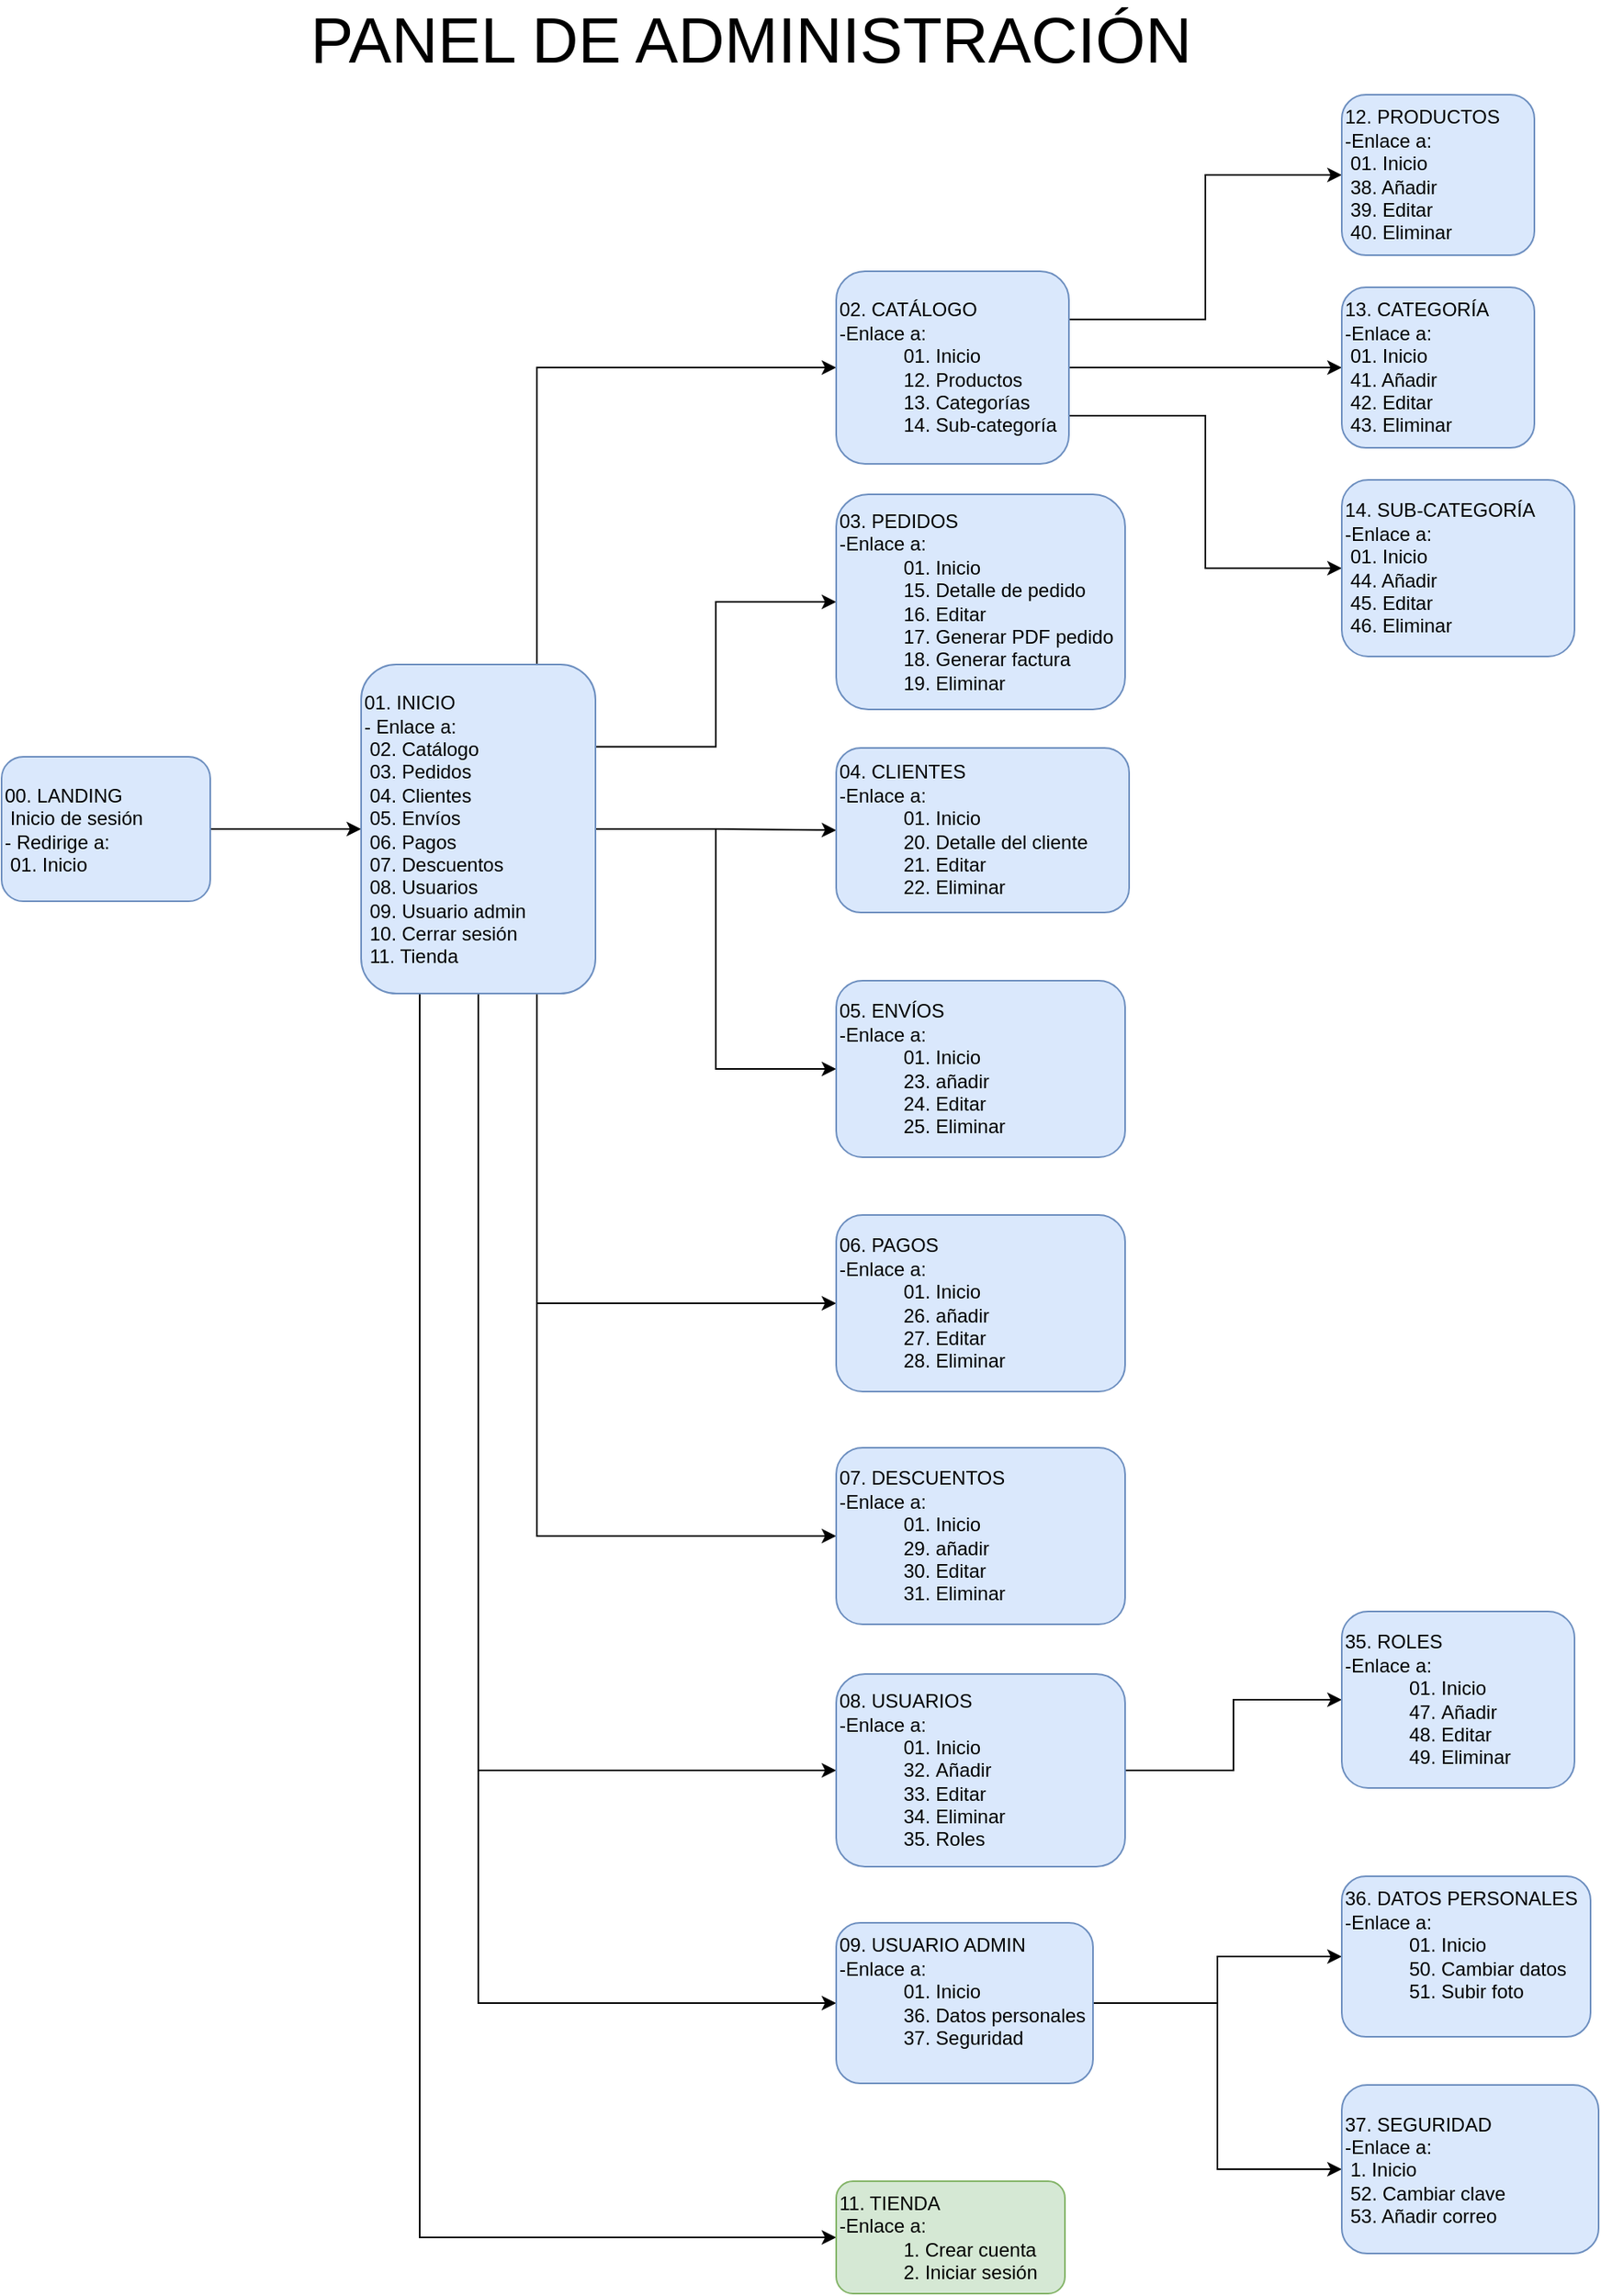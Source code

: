 <mxfile version="21.1.2" type="github" pages="2">
  <diagram name="Panel Admin" id="t2L8CnPRh0gNnqxvmzIr">
    <mxGraphModel dx="1735" dy="920" grid="1" gridSize="10" guides="1" tooltips="1" connect="1" arrows="1" fold="1" page="1" pageScale="1" pageWidth="827" pageHeight="1169" math="0" shadow="0">
      <root>
        <mxCell id="0" />
        <mxCell id="1" parent="0" />
        <mxCell id="ITDIMvpMLQvTC-38gatk-3" value="PANEL DE ADMINISTRACIÓN" style="text;html=1;strokeColor=none;fillColor=none;align=center;verticalAlign=middle;whiteSpace=wrap;rounded=0;fontSize=40;" vertex="1" parent="1">
          <mxGeometry x="187" y="50" width="640" height="30" as="geometry" />
        </mxCell>
        <mxCell id="1z-T5rUNo5BdXxFvHXLr-3" style="edgeStyle=orthogonalEdgeStyle;rounded=0;orthogonalLoop=1;jettySize=auto;html=1;entryX=0;entryY=0.5;entryDx=0;entryDy=0;" edge="1" parent="1" source="1z-T5rUNo5BdXxFvHXLr-1" target="1z-T5rUNo5BdXxFvHXLr-2">
          <mxGeometry relative="1" as="geometry" />
        </mxCell>
        <mxCell id="1z-T5rUNo5BdXxFvHXLr-1" value="&lt;div style=&quot;border-color: var(--border-color);&quot;&gt;00. LANDING&lt;/div&gt;&lt;div style=&quot;border-color: var(--border-color);&quot;&gt;&lt;span style=&quot;border-color: var(--border-color);&quot;&gt;&lt;span style=&quot;border-color: var(--border-color);&quot;&gt;	&lt;/span&gt;&lt;span style=&quot;white-space: pre;&quot;&gt;	&lt;/span&gt;Inicio de sesión&lt;br style=&quot;border-color: var(--border-color);&quot;&gt;&lt;/span&gt;&lt;/div&gt;&lt;div style=&quot;border-color: var(--border-color);&quot;&gt;&lt;span style=&quot;border-color: var(--border-color);&quot;&gt;- Redirige a:&lt;/span&gt;&lt;/div&gt;&lt;span style=&quot;border-color: var(--border-color);&quot;&gt;&lt;div style=&quot;border-color: var(--border-color);&quot;&gt;&lt;span style=&quot;border-color: var(--border-color);&quot;&gt;&lt;span style=&quot;border-color: var(--border-color);&quot;&gt;	&lt;/span&gt;&lt;span style=&quot;white-space: pre;&quot;&gt;	&lt;/span&gt;01.&amp;nbsp;&lt;/span&gt;&lt;span style=&quot;border-color: var(--border-color);&quot;&gt;Inicio&lt;/span&gt;&lt;/div&gt;&lt;/span&gt;" style="rounded=1;whiteSpace=wrap;html=1;align=left;labelBackgroundColor=none;fillColor=#dae8fc;strokeColor=#6c8ebf;" vertex="1" parent="1">
          <mxGeometry x="40" y="512.5" width="130" height="90" as="geometry" />
        </mxCell>
        <mxCell id="1z-T5rUNo5BdXxFvHXLr-9" value="" style="edgeStyle=orthogonalEdgeStyle;rounded=0;orthogonalLoop=1;jettySize=auto;html=1;exitX=1;exitY=0.25;exitDx=0;exitDy=0;" edge="1" parent="1" source="1z-T5rUNo5BdXxFvHXLr-2" target="1z-T5rUNo5BdXxFvHXLr-6">
          <mxGeometry relative="1" as="geometry" />
        </mxCell>
        <mxCell id="1z-T5rUNo5BdXxFvHXLr-17" style="edgeStyle=orthogonalEdgeStyle;rounded=0;orthogonalLoop=1;jettySize=auto;html=1;exitX=0.5;exitY=1;exitDx=0;exitDy=0;entryX=0;entryY=0.5;entryDx=0;entryDy=0;" edge="1" parent="1" source="1z-T5rUNo5BdXxFvHXLr-2" target="1z-T5rUNo5BdXxFvHXLr-16">
          <mxGeometry relative="1" as="geometry">
            <Array as="points">
              <mxPoint x="337" y="1289" />
            </Array>
          </mxGeometry>
        </mxCell>
        <mxCell id="1z-T5rUNo5BdXxFvHXLr-18" style="edgeStyle=orthogonalEdgeStyle;rounded=0;orthogonalLoop=1;jettySize=auto;html=1;entryX=0;entryY=0.5;entryDx=0;entryDy=0;exitX=1;exitY=0.5;exitDx=0;exitDy=0;" edge="1" parent="1" source="1z-T5rUNo5BdXxFvHXLr-2" target="1z-T5rUNo5BdXxFvHXLr-10">
          <mxGeometry relative="1" as="geometry" />
        </mxCell>
        <mxCell id="1z-T5rUNo5BdXxFvHXLr-19" style="edgeStyle=orthogonalEdgeStyle;rounded=0;orthogonalLoop=1;jettySize=auto;html=1;entryX=0;entryY=0.5;entryDx=0;entryDy=0;exitX=0.75;exitY=0;exitDx=0;exitDy=0;" edge="1" parent="1" source="1z-T5rUNo5BdXxFvHXLr-2" target="1z-T5rUNo5BdXxFvHXLr-4">
          <mxGeometry relative="1" as="geometry">
            <mxPoint x="361.5" y="390" as="sourcePoint" />
            <Array as="points">
              <mxPoint x="374" y="270" />
            </Array>
          </mxGeometry>
        </mxCell>
        <mxCell id="YVqQeMMTAHDfx28yKq7B-24" style="edgeStyle=orthogonalEdgeStyle;rounded=0;orthogonalLoop=1;jettySize=auto;html=1;entryX=0;entryY=0.5;entryDx=0;entryDy=0;exitX=0.5;exitY=1;exitDx=0;exitDy=0;" edge="1" parent="1" source="1z-T5rUNo5BdXxFvHXLr-2" target="1z-T5rUNo5BdXxFvHXLr-12">
          <mxGeometry relative="1" as="geometry">
            <mxPoint x="373" y="660" as="sourcePoint" />
            <mxPoint x="580.5" y="1100.0" as="targetPoint" />
            <Array as="points">
              <mxPoint x="337" y="1144" />
            </Array>
          </mxGeometry>
        </mxCell>
        <mxCell id="YVqQeMMTAHDfx28yKq7B-25" style="edgeStyle=orthogonalEdgeStyle;rounded=0;orthogonalLoop=1;jettySize=auto;html=1;exitX=0.25;exitY=1;exitDx=0;exitDy=0;entryX=0;entryY=0.5;entryDx=0;entryDy=0;" edge="1" parent="1" source="1z-T5rUNo5BdXxFvHXLr-2" target="1z-T5rUNo5BdXxFvHXLr-14">
          <mxGeometry relative="1" as="geometry" />
        </mxCell>
        <mxCell id="91o-LWBngQ3k2k5DP6oO-8" style="edgeStyle=orthogonalEdgeStyle;rounded=0;orthogonalLoop=1;jettySize=auto;html=1;entryX=0;entryY=0.5;entryDx=0;entryDy=0;exitX=0.75;exitY=1;exitDx=0;exitDy=0;" edge="1" parent="1" source="1z-T5rUNo5BdXxFvHXLr-2" target="91o-LWBngQ3k2k5DP6oO-6">
          <mxGeometry relative="1" as="geometry" />
        </mxCell>
        <mxCell id="91o-LWBngQ3k2k5DP6oO-10" style="edgeStyle=orthogonalEdgeStyle;rounded=0;orthogonalLoop=1;jettySize=auto;html=1;exitX=0.75;exitY=1;exitDx=0;exitDy=0;entryX=0;entryY=0.5;entryDx=0;entryDy=0;" edge="1" parent="1" source="1z-T5rUNo5BdXxFvHXLr-2" target="91o-LWBngQ3k2k5DP6oO-9">
          <mxGeometry relative="1" as="geometry" />
        </mxCell>
        <mxCell id="91o-LWBngQ3k2k5DP6oO-11" style="edgeStyle=orthogonalEdgeStyle;rounded=0;orthogonalLoop=1;jettySize=auto;html=1;exitX=1;exitY=0.5;exitDx=0;exitDy=0;entryX=0;entryY=0.5;entryDx=0;entryDy=0;" edge="1" parent="1" source="1z-T5rUNo5BdXxFvHXLr-2" target="91o-LWBngQ3k2k5DP6oO-4">
          <mxGeometry relative="1" as="geometry" />
        </mxCell>
        <mxCell id="1z-T5rUNo5BdXxFvHXLr-2" value="&lt;div style=&quot;border-color: var(--border-color);&quot;&gt;01. INICIO&lt;/div&gt;&lt;div style=&quot;border-color: var(--border-color);&quot;&gt;&lt;span style=&quot;border-color: var(--border-color);&quot;&gt;- Enlace a:&lt;/span&gt;&lt;/div&gt;&lt;span style=&quot;border-color: var(--border-color);&quot;&gt;&lt;div style=&quot;border-color: var(--border-color);&quot;&gt;&lt;span style=&quot;border-color: var(--border-color);&quot;&gt;&lt;span style=&quot;border-color: var(--border-color);&quot;&gt;	&lt;/span&gt;&lt;span style=&quot;&quot;&gt;	&lt;/span&gt;&lt;span style=&quot;white-space: pre;&quot;&gt;	&lt;/span&gt;02. Catálogo&lt;/span&gt;&lt;/div&gt;&lt;/span&gt;&lt;span style=&quot;border-color: var(--border-color);&quot;&gt;&lt;div style=&quot;border-color: var(--border-color);&quot;&gt;&lt;span style=&quot;border-color: var(--border-color);&quot;&gt;	&lt;/span&gt;&lt;span style=&quot;border-color: var(--border-color);&quot;&gt;&lt;span style=&quot;&quot;&gt;	&lt;/span&gt;&lt;span style=&quot;white-space: pre;&quot;&gt;	&lt;/span&gt;03. Pedidos&lt;/span&gt;&lt;/div&gt;&lt;div style=&quot;border-color: var(--border-color);&quot;&gt;&lt;span style=&quot;border-color: var(--border-color);&quot;&gt;&lt;span style=&quot;border-color: var(--border-color);&quot;&gt;	&lt;/span&gt;&lt;span style=&quot;&quot;&gt;	&lt;/span&gt;&lt;span style=&quot;white-space: pre;&quot;&gt;	&lt;/span&gt;04. Clientes&lt;br style=&quot;border-color: var(--border-color);&quot;&gt;&lt;/span&gt;&lt;/div&gt;&lt;div style=&quot;border-color: var(--border-color);&quot;&gt;&lt;span style=&quot;border-color: var(--border-color);&quot;&gt;&lt;span style=&quot;&quot;&gt;	&lt;/span&gt;&lt;span style=&quot;white-space: pre;&quot;&gt;	&lt;/span&gt;05. Envíos&lt;br&gt;&lt;/span&gt;&lt;/div&gt;&lt;div style=&quot;border-color: var(--border-color);&quot;&gt;&lt;span style=&quot;border-color: var(--border-color);&quot;&gt;&lt;span style=&quot;&quot;&gt;	&lt;/span&gt;&lt;span style=&quot;white-space: pre;&quot;&gt;	&lt;/span&gt;06. Pagos&lt;br&gt;&lt;/span&gt;&lt;/div&gt;&lt;div style=&quot;border-color: var(--border-color);&quot;&gt;&lt;span style=&quot;border-color: var(--border-color);&quot;&gt;&lt;span style=&quot;&quot;&gt;	&lt;/span&gt;&lt;span style=&quot;white-space: pre;&quot;&gt;	&lt;/span&gt;07. Descuentos&lt;br&gt;&lt;/span&gt;&lt;/div&gt;&lt;div style=&quot;border-color: var(--border-color);&quot;&gt;&lt;span style=&quot;border-color: var(--border-color);&quot;&gt;&lt;span style=&quot;border-color: var(--border-color);&quot;&gt;	&lt;/span&gt;&lt;span style=&quot;&quot;&gt;	&lt;/span&gt;&lt;span style=&quot;white-space: pre;&quot;&gt;	&lt;/span&gt;08. Usuarios&lt;br style=&quot;border-color: var(--border-color);&quot;&gt;&lt;/span&gt;&lt;/div&gt;&lt;div style=&quot;border-color: var(--border-color);&quot;&gt;&lt;span style=&quot;border-color: var(--border-color);&quot;&gt;&lt;span style=&quot;border-color: var(--border-color);&quot;&gt;	&lt;/span&gt;&lt;span style=&quot;&quot;&gt;	&lt;/span&gt;&lt;span style=&quot;white-space: pre;&quot;&gt;	&lt;/span&gt;09.&amp;nbsp;&lt;/span&gt;&lt;span style=&quot;background-color: initial;&quot;&gt;Usuario admin&lt;/span&gt;&lt;/div&gt;&lt;div style=&quot;border-color: var(--border-color);&quot;&gt;&lt;span style=&quot;border-color: var(--border-color);&quot;&gt;&lt;span style=&quot;&quot;&gt;	&lt;/span&gt;&lt;span style=&quot;white-space: pre;&quot;&gt;	&lt;/span&gt;10. Cerrar sesión&lt;/span&gt;&lt;/div&gt;&lt;div style=&quot;border-color: var(--border-color);&quot;&gt;&lt;span style=&quot;border-color: var(--border-color);&quot;&gt;&lt;span style=&quot;white-space: pre;&quot;&gt;	&lt;/span&gt;11. Tienda&lt;/span&gt;&lt;/div&gt;&lt;/span&gt;" style="rounded=1;whiteSpace=wrap;html=1;align=left;labelBackgroundColor=none;fillColor=#dae8fc;strokeColor=#6c8ebf;" vertex="1" parent="1">
          <mxGeometry x="264" y="455" width="146" height="205" as="geometry" />
        </mxCell>
        <mxCell id="91o-LWBngQ3k2k5DP6oO-12" style="edgeStyle=orthogonalEdgeStyle;rounded=0;orthogonalLoop=1;jettySize=auto;html=1;exitX=1;exitY=0.5;exitDx=0;exitDy=0;" edge="1" parent="1" source="1z-T5rUNo5BdXxFvHXLr-4" target="YVqQeMMTAHDfx28yKq7B-16">
          <mxGeometry relative="1" as="geometry" />
        </mxCell>
        <mxCell id="91o-LWBngQ3k2k5DP6oO-13" style="edgeStyle=orthogonalEdgeStyle;rounded=0;orthogonalLoop=1;jettySize=auto;html=1;exitX=1;exitY=0.25;exitDx=0;exitDy=0;entryX=0;entryY=0.5;entryDx=0;entryDy=0;" edge="1" parent="1" source="1z-T5rUNo5BdXxFvHXLr-4" target="YVqQeMMTAHDfx28yKq7B-6">
          <mxGeometry relative="1" as="geometry" />
        </mxCell>
        <mxCell id="91o-LWBngQ3k2k5DP6oO-14" style="edgeStyle=orthogonalEdgeStyle;rounded=0;orthogonalLoop=1;jettySize=auto;html=1;exitX=1;exitY=0.75;exitDx=0;exitDy=0;entryX=0;entryY=0.5;entryDx=0;entryDy=0;" edge="1" parent="1" source="1z-T5rUNo5BdXxFvHXLr-4" target="YVqQeMMTAHDfx28yKq7B-11">
          <mxGeometry relative="1" as="geometry" />
        </mxCell>
        <mxCell id="1z-T5rUNo5BdXxFvHXLr-4" value="&lt;div style=&quot;border-color: var(--border-color); color: rgb(0, 0, 0); font-family: Helvetica; font-size: 12px; font-style: normal; font-variant-ligatures: normal; font-variant-caps: normal; font-weight: 400; letter-spacing: normal; orphans: 2; text-indent: 0px; text-transform: none; widows: 2; word-spacing: 0px; -webkit-text-stroke-width: 0px; text-decoration-thickness: initial; text-decoration-style: initial; text-decoration-color: initial;&quot;&gt;&lt;span style=&quot;border-color: var(--border-color);&quot;&gt;02. CATÁLOGO&lt;/span&gt;&lt;/div&gt;&lt;div style=&quot;border-color: var(--border-color); color: rgb(0, 0, 0); font-family: Helvetica; font-size: 12px; font-style: normal; font-variant-ligatures: normal; font-variant-caps: normal; font-weight: 400; letter-spacing: normal; orphans: 2; text-indent: 0px; text-transform: none; widows: 2; word-spacing: 0px; -webkit-text-stroke-width: 0px; text-decoration-thickness: initial; text-decoration-style: initial; text-decoration-color: initial;&quot;&gt;&lt;span style=&quot;border-color: var(--border-color);&quot;&gt;-Enlace a:&lt;/span&gt;&lt;/div&gt;&lt;blockquote style=&quot;margin: 0 0 0 40px; border: none; padding: 0px;&quot;&gt;&lt;div style=&quot;border-color: var(--border-color); color: rgb(0, 0, 0); font-family: Helvetica; font-size: 12px; font-style: normal; font-variant-ligatures: normal; font-variant-caps: normal; font-weight: 400; letter-spacing: normal; orphans: 2; text-indent: 0px; text-transform: none; widows: 2; word-spacing: 0px; -webkit-text-stroke-width: 0px; text-decoration-thickness: initial; text-decoration-style: initial; text-decoration-color: initial;&quot;&gt;&lt;span style=&quot;border-color: var(--border-color);&quot;&gt;01.&amp;nbsp;&lt;/span&gt;&lt;span style=&quot;&quot;&gt;Inicio&lt;/span&gt;&lt;/div&gt;&lt;div style=&quot;border-color: var(--border-color); color: rgb(0, 0, 0); font-family: Helvetica; font-size: 12px; font-style: normal; font-variant-ligatures: normal; font-variant-caps: normal; font-weight: 400; letter-spacing: normal; orphans: 2; text-indent: 0px; text-transform: none; widows: 2; word-spacing: 0px; -webkit-text-stroke-width: 0px; text-decoration-thickness: initial; text-decoration-style: initial; text-decoration-color: initial;&quot;&gt;&lt;span style=&quot;border-color: var(--border-color);&quot;&gt;12. Productos&lt;/span&gt;&lt;/div&gt;&lt;div style=&quot;border-color: var(--border-color); color: rgb(0, 0, 0); font-family: Helvetica; font-size: 12px; font-style: normal; font-variant-ligatures: normal; font-variant-caps: normal; font-weight: 400; letter-spacing: normal; orphans: 2; text-indent: 0px; text-transform: none; widows: 2; word-spacing: 0px; -webkit-text-stroke-width: 0px; text-decoration-thickness: initial; text-decoration-style: initial; text-decoration-color: initial;&quot;&gt;&lt;span style=&quot;border-color: var(--border-color);&quot;&gt;13. Categorías&lt;/span&gt;&lt;/div&gt;&lt;div style=&quot;border-color: var(--border-color); color: rgb(0, 0, 0); font-family: Helvetica; font-size: 12px; font-style: normal; font-variant-ligatures: normal; font-variant-caps: normal; font-weight: 400; letter-spacing: normal; orphans: 2; text-indent: 0px; text-transform: none; widows: 2; word-spacing: 0px; -webkit-text-stroke-width: 0px; text-decoration-thickness: initial; text-decoration-style: initial; text-decoration-color: initial;&quot;&gt;&lt;span style=&quot;border-color: var(--border-color);&quot;&gt;14. Sub-categoría&lt;/span&gt;&lt;/div&gt;&lt;/blockquote&gt;" style="whiteSpace=wrap;html=1;rounded=1;align=left;labelBackgroundColor=none;fillColor=#dae8fc;strokeColor=#6c8ebf;" vertex="1" parent="1">
          <mxGeometry x="560" y="210" width="145" height="120" as="geometry" />
        </mxCell>
        <mxCell id="1z-T5rUNo5BdXxFvHXLr-6" value="&lt;div style=&quot;border-color: var(--border-color);&quot;&gt;03. PEDIDOS&lt;/div&gt;&lt;div style=&quot;border-color: var(--border-color);&quot;&gt;-Enlace a:&lt;/div&gt;&lt;blockquote style=&quot;border: none; margin: 0px 0px 0px 40px; padding: 0px;&quot;&gt;&lt;div style=&quot;border-color: var(--border-color);&quot;&gt;&lt;span style=&quot;border-color: var(--border-color);&quot;&gt;01.&amp;nbsp;&lt;/span&gt;&lt;span style=&quot;&quot;&gt;Inicio&lt;/span&gt;&lt;/div&gt;&lt;div style=&quot;border-color: var(--border-color);&quot;&gt;&lt;span style=&quot;&quot;&gt;15. Detalle de pedido&lt;/span&gt;&lt;/div&gt;&lt;div style=&quot;border-color: var(--border-color);&quot;&gt;&lt;span style=&quot;&quot;&gt;16. Editar&lt;/span&gt;&lt;/div&gt;&lt;div style=&quot;border-color: var(--border-color);&quot;&gt;&lt;span style=&quot;&quot;&gt;17. Generar PDF pedido&lt;/span&gt;&lt;/div&gt;&lt;div style=&quot;border-color: var(--border-color);&quot;&gt;&lt;span style=&quot;&quot;&gt;18. Generar factura&lt;/span&gt;&lt;/div&gt;&lt;div style=&quot;border-color: var(--border-color);&quot;&gt;&lt;span style=&quot;&quot;&gt;19. Eliminar&lt;/span&gt;&lt;/div&gt;&lt;/blockquote&gt;" style="whiteSpace=wrap;html=1;rounded=1;align=left;labelBackgroundColor=none;fillColor=#dae8fc;strokeColor=#6c8ebf;" vertex="1" parent="1">
          <mxGeometry x="560" y="349" width="180" height="134" as="geometry" />
        </mxCell>
        <mxCell id="1z-T5rUNo5BdXxFvHXLr-10" value="&lt;div style=&quot;border-color: var(--border-color);&quot;&gt;04. CLIENTES&lt;/div&gt;&lt;div style=&quot;border-color: var(--border-color);&quot;&gt;-Enlace a:&lt;/div&gt;&lt;blockquote style=&quot;border: none; margin: 0px 0px 0px 40px; padding: 0px;&quot;&gt;&lt;/blockquote&gt;&lt;blockquote style=&quot;border: none; margin: 0px 0px 0px 40px; padding: 0px;&quot;&gt;&lt;div style=&quot;border-color: var(--border-color);&quot;&gt;01.&amp;nbsp;&lt;span style=&quot;&quot;&gt;Inicio&lt;/span&gt;&lt;/div&gt;&lt;div style=&quot;border-color: var(--border-color);&quot;&gt;&lt;div style=&quot;border-color: var(--border-color);&quot;&gt;20. Detalle del cliente&lt;/div&gt;&lt;div style=&quot;border-color: var(--border-color);&quot;&gt;&lt;span style=&quot;border-color: var(--border-color);&quot;&gt;21. Editar&lt;/span&gt;&lt;/div&gt;&lt;div style=&quot;border-color: var(--border-color);&quot;&gt;&lt;span style=&quot;border-color: var(--border-color);&quot;&gt;22. Eliminar&lt;/span&gt;&lt;/div&gt;&lt;/div&gt;&lt;/blockquote&gt;" style="whiteSpace=wrap;html=1;rounded=1;align=left;labelBackgroundColor=none;fillColor=#dae8fc;strokeColor=#6c8ebf;" vertex="1" parent="1">
          <mxGeometry x="560" y="507" width="182.5" height="102.5" as="geometry" />
        </mxCell>
        <mxCell id="91o-LWBngQ3k2k5DP6oO-2" value="" style="edgeStyle=orthogonalEdgeStyle;rounded=0;orthogonalLoop=1;jettySize=auto;html=1;" edge="1" parent="1" source="1z-T5rUNo5BdXxFvHXLr-12" target="91o-LWBngQ3k2k5DP6oO-1">
          <mxGeometry relative="1" as="geometry" />
        </mxCell>
        <mxCell id="1z-T5rUNo5BdXxFvHXLr-12" value="&lt;div style=&quot;border-color: var(--border-color);&quot;&gt;08. USUARIOS&lt;/div&gt;&lt;div style=&quot;border-color: var(--border-color);&quot;&gt;&lt;span style=&quot;&quot;&gt;-Enlace a:&lt;/span&gt;&lt;/div&gt;&lt;blockquote style=&quot;border: none; margin: 0px 0px 0px 40px; padding: 0px;&quot;&gt;&lt;blockquote style=&quot;border: none; margin: 0px 0px 0px 40px; padding: 0px;&quot;&gt;&lt;/blockquote&gt;&lt;div style=&quot;border-color: var(--border-color);&quot;&gt;01.&amp;nbsp;&lt;span style=&quot;&quot;&gt;Inicio&lt;/span&gt;&lt;/div&gt;&lt;div style=&quot;border-color: var(--border-color);&quot;&gt;&lt;span style=&quot;&quot;&gt;32.&lt;/span&gt;&amp;nbsp;Añadir&lt;/div&gt;&lt;div style=&quot;border-color: var(--border-color);&quot;&gt;&lt;span style=&quot;border-color: var(--border-color);&quot;&gt;33. Editar&lt;/span&gt;&lt;/div&gt;&lt;div style=&quot;border-color: var(--border-color);&quot;&gt;&lt;span style=&quot;border-color: var(--border-color);&quot;&gt;34.&amp;nbsp;&lt;/span&gt;&lt;span style=&quot;background-color: initial;&quot;&gt;Eliminar&lt;/span&gt;&lt;/div&gt;&lt;div style=&quot;border-color: var(--border-color);&quot;&gt;&lt;span style=&quot;border-color: var(--border-color);&quot;&gt;35. Roles&lt;/span&gt;&lt;/div&gt;&lt;/blockquote&gt;" style="whiteSpace=wrap;html=1;rounded=1;align=left;labelBackgroundColor=none;fillColor=#dae8fc;strokeColor=#6c8ebf;" vertex="1" parent="1">
          <mxGeometry x="560" y="1084" width="180" height="120" as="geometry" />
        </mxCell>
        <mxCell id="1z-T5rUNo5BdXxFvHXLr-14" value="&lt;div style=&quot;border-color: var(--border-color); color: rgb(0, 0, 0); font-family: Helvetica; font-size: 12px; font-style: normal; font-variant-ligatures: normal; font-variant-caps: normal; font-weight: 400; letter-spacing: normal; orphans: 2; text-indent: 0px; text-transform: none; widows: 2; word-spacing: 0px; -webkit-text-stroke-width: 0px; text-decoration-thickness: initial; text-decoration-style: initial; text-decoration-color: initial;&quot;&gt;11. TIENDA&lt;/div&gt;&lt;div style=&quot;border-color: var(--border-color);&quot;&gt;-Enlace a:&lt;/div&gt;&lt;blockquote style=&quot;border: none; margin: 0px 0px 0px 40px; padding: 0px;&quot;&gt;&lt;/blockquote&gt;&lt;blockquote style=&quot;border: none; color: rgb(0, 0, 0); font-family: Helvetica; font-size: 12px; font-style: normal; font-variant-ligatures: normal; font-variant-caps: normal; font-weight: 400; letter-spacing: normal; orphans: 2; text-indent: 0px; text-transform: none; widows: 2; word-spacing: 0px; -webkit-text-stroke-width: 0px; text-decoration-thickness: initial; text-decoration-style: initial; text-decoration-color: initial; margin: 0px 0px 0px 40px; padding: 0px;&quot;&gt;&lt;div style=&quot;border-color: var(--border-color);&quot;&gt;&lt;span style=&quot;border-color: var(--border-color);&quot;&gt;1. Crear cuenta&lt;/span&gt;&lt;/div&gt;&lt;div style=&quot;border-color: var(--border-color);&quot;&gt;&lt;span style=&quot;border-color: var(--border-color);&quot;&gt;2. Iniciar sesión&lt;/span&gt;&lt;/div&gt;&lt;/blockquote&gt;" style="whiteSpace=wrap;html=1;rounded=1;align=left;fillColor=#d5e8d4;strokeColor=#82b366;" vertex="1" parent="1">
          <mxGeometry x="560" y="1400" width="142.5" height="70" as="geometry" />
        </mxCell>
        <mxCell id="YVqQeMMTAHDfx28yKq7B-3" style="edgeStyle=orthogonalEdgeStyle;rounded=0;orthogonalLoop=1;jettySize=auto;html=1;exitX=1;exitY=0.5;exitDx=0;exitDy=0;entryX=0;entryY=0.5;entryDx=0;entryDy=0;" edge="1" parent="1" source="1z-T5rUNo5BdXxFvHXLr-16" target="YVqQeMMTAHDfx28yKq7B-1">
          <mxGeometry relative="1" as="geometry" />
        </mxCell>
        <mxCell id="YVqQeMMTAHDfx28yKq7B-4" style="edgeStyle=orthogonalEdgeStyle;rounded=0;orthogonalLoop=1;jettySize=auto;html=1;entryX=0;entryY=0.5;entryDx=0;entryDy=0;" edge="1" parent="1" source="1z-T5rUNo5BdXxFvHXLr-16" target="YVqQeMMTAHDfx28yKq7B-2">
          <mxGeometry relative="1" as="geometry" />
        </mxCell>
        <mxCell id="1z-T5rUNo5BdXxFvHXLr-16" value="&lt;div style=&quot;border-color: var(--border-color); color: rgb(0, 0, 0); font-family: Helvetica; font-size: 12px; font-style: normal; font-variant-ligatures: normal; font-variant-caps: normal; font-weight: 400; letter-spacing: normal; orphans: 2; text-indent: 0px; text-transform: none; widows: 2; word-spacing: 0px; -webkit-text-stroke-width: 0px; text-decoration-thickness: initial; text-decoration-style: initial; text-decoration-color: initial;&quot;&gt;09. USUARIO ADMIN&lt;/div&gt;&lt;div style=&quot;border-color: var(--border-color);&quot;&gt;-Enlace a:&lt;/div&gt;&lt;blockquote style=&quot;border: none; margin: 0px 0px 0px 40px; padding: 0px;&quot;&gt;&lt;/blockquote&gt;&lt;blockquote style=&quot;border: none; color: rgb(0, 0, 0); font-family: Helvetica; font-size: 12px; font-style: normal; font-variant-ligatures: normal; font-variant-caps: normal; font-weight: 400; letter-spacing: normal; orphans: 2; text-indent: 0px; text-transform: none; widows: 2; word-spacing: 0px; -webkit-text-stroke-width: 0px; text-decoration-thickness: initial; text-decoration-style: initial; text-decoration-color: initial; margin: 0px 0px 0px 40px; padding: 0px;&quot;&gt;&lt;div style=&quot;border-color: var(--border-color);&quot;&gt;01. Inicio&lt;/div&gt;&lt;div style=&quot;border-color: var(--border-color);&quot;&gt;36. Datos personales&lt;br style=&quot;border-color: var(--border-color);&quot;&gt;37. Seguridad&lt;br&gt;&lt;/div&gt;&lt;div style=&quot;border-color: var(--border-color);&quot;&gt;&lt;br&gt;&lt;/div&gt;&lt;/blockquote&gt;" style="whiteSpace=wrap;html=1;rounded=1;align=left;labelBackgroundColor=none;fillColor=#dae8fc;strokeColor=#6c8ebf;" vertex="1" parent="1">
          <mxGeometry x="560" y="1239" width="160" height="100" as="geometry" />
        </mxCell>
        <mxCell id="YVqQeMMTAHDfx28yKq7B-1" value="36. DATOS PERSONALES&lt;br&gt;-Enlace a:&lt;br&gt;&lt;blockquote style=&quot;margin: 0 0 0 40px; border: none; padding: 0px;&quot;&gt;01.&amp;nbsp;Inicio&lt;br&gt;50. Cambiar datos&lt;br&gt;51. Subir foto&lt;/blockquote&gt;&lt;blockquote style=&quot;margin: 0 0 0 40px; border: none; padding: 0px;&quot;&gt;&lt;br&gt;&lt;/blockquote&gt;" style="whiteSpace=wrap;html=1;align=left;rounded=1;labelBackgroundColor=none;fillColor=#dae8fc;strokeColor=#6c8ebf;" vertex="1" parent="1">
          <mxGeometry x="875" y="1210" width="155" height="100" as="geometry" />
        </mxCell>
        <mxCell id="YVqQeMMTAHDfx28yKq7B-2" value="37. SEGURIDAD&lt;br&gt;-Enlace a:&lt;br&gt;&lt;span style=&quot;&quot;&gt;&lt;span style=&quot;&quot;&gt;	&lt;/span&gt;&lt;span style=&quot;white-space: pre;&quot;&gt;	&lt;/span&gt;1.&amp;nbsp;Inicio&lt;/span&gt;&lt;br&gt;&lt;span style=&quot;&quot;&gt;	&lt;/span&gt;&lt;span style=&quot;white-space: pre;&quot;&gt;	&lt;/span&gt;52. Cambiar clave&lt;br&gt;&lt;span style=&quot;&quot;&gt;	&lt;/span&gt;&lt;span style=&quot;white-space: pre;&quot;&gt;	&lt;/span&gt;53. Añadir correo" style="whiteSpace=wrap;html=1;align=left;rounded=1;labelBackgroundColor=none;fillColor=#dae8fc;strokeColor=#6c8ebf;" vertex="1" parent="1">
          <mxGeometry x="875" y="1340" width="160" height="105" as="geometry" />
        </mxCell>
        <mxCell id="YVqQeMMTAHDfx28yKq7B-6" value="12. PRODUCTOS&lt;br&gt;-Enlace a:&lt;br&gt;&lt;span style=&quot;white-space: pre;&quot;&gt;	&lt;/span&gt;01. Inicio&lt;br&gt;&lt;span style=&quot;white-space: pre;&quot;&gt;	&lt;/span&gt;38. Añadir&lt;br&gt;&lt;span style=&quot;white-space: pre;&quot;&gt;	&lt;/span&gt;39. Editar&amp;nbsp;&lt;br&gt;&lt;span style=&quot;white-space: pre;&quot;&gt;	&lt;/span&gt;40. Eliminar" style="whiteSpace=wrap;html=1;align=left;rounded=1;labelBackgroundColor=none;fillColor=#dae8fc;strokeColor=#6c8ebf;" vertex="1" parent="1">
          <mxGeometry x="875" y="100" width="120" height="100" as="geometry" />
        </mxCell>
        <mxCell id="YVqQeMMTAHDfx28yKq7B-11" value="14. SUB-CATEGORÍA&lt;br style=&quot;border-color: var(--border-color);&quot;&gt;-Enlace a:&lt;br style=&quot;border-color: var(--border-color);&quot;&gt;	&lt;span style=&quot;white-space: pre;&quot;&gt;	&lt;/span&gt;01. Inicio&lt;br style=&quot;border-color: var(--border-color);&quot;&gt;&lt;span style=&quot;border-color: var(--border-color);&quot;&gt;	&lt;/span&gt;&lt;span style=&quot;white-space: pre;&quot;&gt;	&lt;/span&gt;44. Añadir&lt;br style=&quot;border-color: var(--border-color);&quot;&gt;&lt;span style=&quot;border-color: var(--border-color);&quot;&gt;	&lt;/span&gt;&lt;span style=&quot;white-space: pre;&quot;&gt;	&lt;/span&gt;45. Editar&amp;nbsp;&lt;br&gt;&lt;span style=&quot;white-space: pre;&quot;&gt;	&lt;/span&gt;46. Eliminar" style="whiteSpace=wrap;html=1;align=left;rounded=1;labelBackgroundColor=none;fillColor=#dae8fc;strokeColor=#6c8ebf;" vertex="1" parent="1">
          <mxGeometry x="875" y="340" width="145" height="110" as="geometry" />
        </mxCell>
        <mxCell id="YVqQeMMTAHDfx28yKq7B-16" value="13. CATEGORÍA&lt;br style=&quot;border-color: var(--border-color);&quot;&gt;-Enlace a:&lt;br style=&quot;border-color: var(--border-color);&quot;&gt;	&lt;span style=&quot;white-space: pre;&quot;&gt;	&lt;/span&gt;01. Inicio&lt;br style=&quot;border-color: var(--border-color);&quot;&gt;&lt;span style=&quot;border-color: var(--border-color);&quot;&gt;	&lt;/span&gt;&lt;span style=&quot;white-space: pre;&quot;&gt;	&lt;/span&gt;41. Añadir&lt;br style=&quot;border-color: var(--border-color);&quot;&gt;&lt;span style=&quot;border-color: var(--border-color);&quot;&gt;	&lt;/span&gt;&lt;span style=&quot;white-space: pre;&quot;&gt;	&lt;/span&gt;42. Editar&lt;br&gt;&lt;span style=&quot;white-space: pre;&quot;&gt;	&lt;/span&gt;43. Eliminar&amp;nbsp;" style="whiteSpace=wrap;html=1;align=left;rounded=1;labelBackgroundColor=none;fillColor=#dae8fc;strokeColor=#6c8ebf;" vertex="1" parent="1">
          <mxGeometry x="875" y="220" width="120" height="100" as="geometry" />
        </mxCell>
        <mxCell id="91o-LWBngQ3k2k5DP6oO-1" value="&lt;div style=&quot;border-color: var(--border-color);&quot;&gt;35. ROLES&lt;/div&gt;&lt;div style=&quot;border-color: var(--border-color);&quot;&gt;-Enlace a:&lt;/div&gt;&lt;blockquote style=&quot;border: none; margin: 0px 0px 0px 40px; padding: 0px;&quot;&gt;&lt;blockquote style=&quot;border: none; margin: 0px 0px 0px 40px; padding: 0px;&quot;&gt;&lt;/blockquote&gt;&lt;div style=&quot;border-color: var(--border-color);&quot;&gt;01.&amp;nbsp;&lt;span style=&quot;border-color: var(--border-color);&quot;&gt;Inicio&lt;/span&gt;&lt;/div&gt;&lt;div style=&quot;border-color: var(--border-color);&quot;&gt;&lt;span style=&quot;border-color: var(--border-color);&quot;&gt;47.&lt;/span&gt;&amp;nbsp;Añadir&lt;/div&gt;&lt;div style=&quot;border-color: var(--border-color);&quot;&gt;&lt;span style=&quot;border-color: var(--border-color);&quot;&gt;48. Editar&lt;/span&gt;&lt;/div&gt;&lt;div style=&quot;border-color: var(--border-color);&quot;&gt;&lt;span style=&quot;border-color: var(--border-color);&quot;&gt;49. Eliminar&lt;/span&gt;&lt;/div&gt;&lt;/blockquote&gt;" style="whiteSpace=wrap;html=1;align=left;fillColor=#dae8fc;strokeColor=#6c8ebf;rounded=1;labelBackgroundColor=none;" vertex="1" parent="1">
          <mxGeometry x="875" y="1045" width="145" height="110" as="geometry" />
        </mxCell>
        <mxCell id="91o-LWBngQ3k2k5DP6oO-4" value="&lt;div style=&quot;border-color: var(--border-color);&quot;&gt;05. ENVÍOS&lt;/div&gt;&lt;div style=&quot;border-color: var(--border-color);&quot;&gt;-Enlace a:&lt;/div&gt;&lt;blockquote style=&quot;border: none; margin: 0px 0px 0px 40px; padding: 0px;&quot;&gt;&lt;/blockquote&gt;&lt;blockquote style=&quot;border: none; margin: 0px 0px 0px 40px; padding: 0px;&quot;&gt;&lt;div style=&quot;border-color: var(--border-color);&quot;&gt;01.&amp;nbsp;Inicio&lt;/div&gt;&lt;div style=&quot;border-color: var(--border-color);&quot;&gt;&lt;div style=&quot;border-color: var(--border-color);&quot;&gt;&lt;span style=&quot;background-color: initial;&quot;&gt;23. añadir&lt;/span&gt;&lt;/div&gt;&lt;div style=&quot;border-color: var(--border-color);&quot;&gt;&lt;span style=&quot;background-color: initial;&quot;&gt;24. Editar&lt;/span&gt;&lt;br&gt;&lt;/div&gt;&lt;div style=&quot;border-color: var(--border-color);&quot;&gt;&lt;span style=&quot;border-color: var(--border-color);&quot;&gt;25. Eliminar&lt;/span&gt;&lt;/div&gt;&lt;/div&gt;&lt;/blockquote&gt;" style="whiteSpace=wrap;html=1;align=left;fillColor=#dae8fc;strokeColor=#6c8ebf;rounded=1;labelBackgroundColor=none;" vertex="1" parent="1">
          <mxGeometry x="560" y="652" width="180" height="110" as="geometry" />
        </mxCell>
        <mxCell id="91o-LWBngQ3k2k5DP6oO-6" value="&lt;div style=&quot;border-color: var(--border-color);&quot;&gt;06. PAGOS&lt;/div&gt;&lt;div style=&quot;border-color: var(--border-color);&quot;&gt;-Enlace a:&lt;/div&gt;&lt;blockquote style=&quot;border: none; margin: 0px 0px 0px 40px; padding: 0px;&quot;&gt;&lt;/blockquote&gt;&lt;blockquote style=&quot;border: none; margin: 0px 0px 0px 40px; padding: 0px;&quot;&gt;&lt;div style=&quot;border-color: var(--border-color);&quot;&gt;01.&amp;nbsp;Inicio&lt;/div&gt;&lt;div style=&quot;border-color: var(--border-color);&quot;&gt;&lt;div style=&quot;border-color: var(--border-color);&quot;&gt;26. añadir&lt;/div&gt;&lt;div style=&quot;border-color: var(--border-color);&quot;&gt;&lt;span style=&quot;border-color: var(--border-color); background-color: initial;&quot;&gt;27. Editar&lt;/span&gt;&lt;br style=&quot;border-color: var(--border-color);&quot;&gt;&lt;/div&gt;&lt;div style=&quot;border-color: var(--border-color);&quot;&gt;&lt;span style=&quot;border-color: var(--border-color);&quot;&gt;28. Eliminar&lt;/span&gt;&lt;/div&gt;&lt;/div&gt;&lt;/blockquote&gt;" style="whiteSpace=wrap;html=1;align=left;fillColor=#dae8fc;strokeColor=#6c8ebf;rounded=1;labelBackgroundColor=none;" vertex="1" parent="1">
          <mxGeometry x="560" y="798" width="180" height="110" as="geometry" />
        </mxCell>
        <mxCell id="91o-LWBngQ3k2k5DP6oO-9" value="&lt;div style=&quot;border-color: var(--border-color);&quot;&gt;07. DESCUENTOS&lt;/div&gt;&lt;div style=&quot;border-color: var(--border-color);&quot;&gt;-Enlace a:&lt;/div&gt;&lt;blockquote style=&quot;border: none; margin: 0px 0px 0px 40px; padding: 0px;&quot;&gt;&lt;/blockquote&gt;&lt;blockquote style=&quot;border: none; margin: 0px 0px 0px 40px; padding: 0px;&quot;&gt;&lt;div style=&quot;border-color: var(--border-color);&quot;&gt;01.&amp;nbsp;Inicio&lt;/div&gt;&lt;div style=&quot;border-color: var(--border-color);&quot;&gt;&lt;div style=&quot;border-color: var(--border-color);&quot;&gt;29. añadir&lt;/div&gt;&lt;div style=&quot;border-color: var(--border-color);&quot;&gt;&lt;span style=&quot;border-color: var(--border-color); background-color: initial;&quot;&gt;30. Editar&lt;/span&gt;&lt;br style=&quot;border-color: var(--border-color);&quot;&gt;&lt;/div&gt;&lt;div style=&quot;border-color: var(--border-color);&quot;&gt;&lt;span style=&quot;border-color: var(--border-color);&quot;&gt;31. Eliminar&lt;/span&gt;&lt;/div&gt;&lt;/div&gt;&lt;/blockquote&gt;" style="whiteSpace=wrap;html=1;align=left;fillColor=#dae8fc;strokeColor=#6c8ebf;rounded=1;labelBackgroundColor=none;" vertex="1" parent="1">
          <mxGeometry x="560" y="943" width="180" height="110" as="geometry" />
        </mxCell>
      </root>
    </mxGraphModel>
  </diagram>
  <diagram name="Panel Public" id="j-DKwAZjcdc9mPEl28VL">
    <mxGraphModel dx="954" dy="506" grid="1" gridSize="10" guides="1" tooltips="1" connect="1" arrows="1" fold="1" page="1" pageScale="1" pageWidth="827" pageHeight="1169" math="0" shadow="0">
      <root>
        <mxCell id="lSic8AMAtjgRfmrxiG5Y-0" />
        <mxCell id="lSic8AMAtjgRfmrxiG5Y-1" parent="lSic8AMAtjgRfmrxiG5Y-0" />
        <mxCell id="lSic8AMAtjgRfmrxiG5Y-2" value="" style="swimlane;startSize=0;" vertex="1" parent="lSic8AMAtjgRfmrxiG5Y-1">
          <mxGeometry x="40" y="40" width="160" height="70" as="geometry">
            <mxRectangle x="50" y="30" width="50" height="40" as="alternateBounds" />
          </mxGeometry>
        </mxCell>
        <mxCell id="lSic8AMAtjgRfmrxiG5Y-3" value="&lt;div style=&quot;text-align: left;&quot;&gt;&lt;span style=&quot;background-color: initial;&quot;&gt;1. LANDING&lt;/span&gt;&lt;/div&gt;&lt;div style=&quot;text-align: left;&quot;&gt;&lt;span style=&quot;background-color: initial;&quot;&gt;- Enlace a:&lt;/span&gt;&lt;/div&gt;&lt;span style=&quot;white-space: pre;&quot;&gt;&lt;div style=&quot;text-align: left;&quot;&gt;&lt;span style=&quot;background-color: initial; white-space: nowrap;&quot;&gt;&lt;span style=&quot;white-space: pre;&quot;&gt;	&lt;/span&gt;1. Crear usuario&lt;/span&gt;&lt;/div&gt;&lt;/span&gt;&lt;span style=&quot;white-space: pre;&quot;&gt;&lt;div style=&quot;text-align: left;&quot;&gt;&lt;span style=&quot;background-color: initial;&quot;&gt;	&lt;/span&gt;&lt;span style=&quot;background-color: initial; white-space: nowrap;&quot;&gt;2. Iniciar sesión&lt;/span&gt;&lt;/div&gt;&lt;/span&gt;" style="text;html=1;align=center;verticalAlign=middle;resizable=0;points=[];autosize=1;strokeColor=none;fillColor=none;" vertex="1" parent="lSic8AMAtjgRfmrxiG5Y-2">
          <mxGeometry x="20" width="140" height="70" as="geometry" />
        </mxCell>
        <mxCell id="lSic8AMAtjgRfmrxiG5Y-4" value="PANEL DE ADMINISTRACIÓN" style="text;html=1;strokeColor=none;fillColor=none;align=center;verticalAlign=middle;whiteSpace=wrap;rounded=0;" vertex="1" parent="lSic8AMAtjgRfmrxiG5Y-1">
          <mxGeometry x="300" width="220" height="30" as="geometry" />
        </mxCell>
        <mxCell id="lSic8AMAtjgRfmrxiG5Y-5" style="edgeStyle=orthogonalEdgeStyle;rounded=0;orthogonalLoop=1;jettySize=auto;html=1;entryX=0;entryY=0.25;entryDx=0;entryDy=0;" edge="1" parent="lSic8AMAtjgRfmrxiG5Y-1" source="lSic8AMAtjgRfmrxiG5Y-6" target="lSic8AMAtjgRfmrxiG5Y-8">
          <mxGeometry relative="1" as="geometry" />
        </mxCell>
        <mxCell id="lSic8AMAtjgRfmrxiG5Y-6" value="" style="swimlane;startSize=0;" vertex="1" parent="lSic8AMAtjgRfmrxiG5Y-1">
          <mxGeometry x="240" y="40" width="160" height="70" as="geometry">
            <mxRectangle x="50" y="30" width="50" height="40" as="alternateBounds" />
          </mxGeometry>
        </mxCell>
        <mxCell id="lSic8AMAtjgRfmrxiG5Y-7" value="&lt;div style=&quot;text-align: left;&quot;&gt;&lt;span style=&quot;background-color: initial;&quot;&gt;2. CREAR USUARIO&lt;/span&gt;&lt;/div&gt;&lt;div style=&quot;text-align: left;&quot;&gt;&lt;span style=&quot;background-color: initial;&quot;&gt;- Enlace a:&lt;/span&gt;&lt;/div&gt;&lt;span style=&quot;white-space: pre;&quot;&gt;&lt;div style=&quot;text-align: left;&quot;&gt;&lt;span style=&quot;background-color: initial; white-space: nowrap;&quot;&gt;&lt;span style=&quot;white-space: pre;&quot;&gt;	&lt;/span&gt;1. Landing&lt;/span&gt;&lt;/div&gt;&lt;/span&gt;&lt;span style=&quot;white-space: pre;&quot;&gt;&lt;div style=&quot;text-align: left;&quot;&gt;&lt;span style=&quot;background-color: initial;&quot;&gt;	&lt;/span&gt;&lt;span style=&quot;background-color: initial; white-space: nowrap;&quot;&gt;2. Iniciar sesión&lt;/span&gt;&lt;/div&gt;&lt;/span&gt;" style="text;html=1;align=center;verticalAlign=middle;resizable=0;points=[];autosize=1;strokeColor=none;fillColor=none;" vertex="1" parent="lSic8AMAtjgRfmrxiG5Y-6">
          <mxGeometry x="20" width="140" height="70" as="geometry" />
        </mxCell>
        <mxCell id="lSic8AMAtjgRfmrxiG5Y-8" value="" style="swimlane;startSize=0;" vertex="1" parent="lSic8AMAtjgRfmrxiG5Y-1">
          <mxGeometry x="440" y="40" width="160" height="100" as="geometry">
            <mxRectangle x="50" y="30" width="50" height="40" as="alternateBounds" />
          </mxGeometry>
        </mxCell>
        <mxCell id="lSic8AMAtjgRfmrxiG5Y-9" value="&lt;div style=&quot;text-align: left;&quot;&gt;&lt;span style=&quot;background-color: initial;&quot;&gt;3. INICIAR SESIÓN&lt;/span&gt;&lt;/div&gt;&lt;div style=&quot;text-align: left;&quot;&gt;&lt;span style=&quot;background-color: initial;&quot;&gt;- Enlace a:&lt;/span&gt;&lt;/div&gt;&lt;span style=&quot;white-space: pre;&quot;&gt;&lt;div style=&quot;text-align: left;&quot;&gt;&lt;span style=&quot;background-color: initial; white-space: nowrap;&quot;&gt;&lt;span style=&quot;white-space: pre;&quot;&gt;	&lt;/span&gt;1. Landing&lt;/span&gt;&lt;/div&gt;&lt;/span&gt;&lt;span style=&quot;white-space: pre;&quot;&gt;&lt;div style=&quot;text-align: left;&quot;&gt;&lt;span style=&quot;background-color: initial;&quot;&gt;	&lt;/span&gt;&lt;span style=&quot;background-color: initial; white-space: nowrap;&quot;&gt;2. Crear usuario&lt;/span&gt;&lt;/div&gt;&lt;div style=&quot;text-align: left;&quot;&gt;&lt;span style=&quot;background-color: initial; white-space: nowrap;&quot;&gt;- Redirige a:&lt;/span&gt;&lt;/div&gt;&lt;div style=&quot;text-align: left;&quot;&gt;&lt;span style=&quot;background-color: initial; white-space: nowrap;&quot;&gt;&lt;span style=&quot;white-space: pre;&quot;&gt;	&lt;/span&gt;1. Inicio&lt;br&gt;&lt;/span&gt;&lt;/div&gt;&lt;/span&gt;" style="text;html=1;align=center;verticalAlign=middle;resizable=0;points=[];autosize=1;strokeColor=none;fillColor=none;" vertex="1" parent="lSic8AMAtjgRfmrxiG5Y-8">
          <mxGeometry x="15" width="140" height="100" as="geometry" />
        </mxCell>
        <mxCell id="lSic8AMAtjgRfmrxiG5Y-10" value="" style="swimlane;startSize=0;" vertex="1" parent="lSic8AMAtjgRfmrxiG5Y-1">
          <mxGeometry x="640" y="40" width="170" height="100" as="geometry">
            <mxRectangle x="50" y="30" width="50" height="40" as="alternateBounds" />
          </mxGeometry>
        </mxCell>
        <mxCell id="lSic8AMAtjgRfmrxiG5Y-11" value="&lt;div style=&quot;text-align: left;&quot;&gt;&lt;span style=&quot;background-color: initial;&quot;&gt;4. INICIO&lt;/span&gt;&lt;/div&gt;&lt;div style=&quot;text-align: left;&quot;&gt;&lt;span style=&quot;background-color: initial;&quot;&gt;- Enlace a:&lt;/span&gt;&lt;/div&gt;&lt;span style=&quot;white-space: pre;&quot;&gt;&lt;div style=&quot;text-align: left;&quot;&gt;&lt;span style=&quot;background-color: initial; white-space: nowrap;&quot;&gt;&lt;span style=&quot;white-space: pre;&quot;&gt;	&lt;/span&gt;1. Catálogo&lt;/span&gt;&lt;/div&gt;&lt;/span&gt;&lt;span style=&quot;white-space: pre;&quot;&gt;&lt;div style=&quot;text-align: left;&quot;&gt;&lt;span style=&quot;background-color: initial;&quot;&gt;	&lt;/span&gt;&lt;span style=&quot;background-color: initial; white-space: nowrap;&quot;&gt;2. Pedidos&lt;/span&gt;&lt;/div&gt;&lt;div style=&quot;text-align: left;&quot;&gt;&lt;span style=&quot;background-color: initial; white-space: nowrap;&quot;&gt;&lt;span style=&quot;white-space: pre;&quot;&gt;	&lt;/span&gt;3. Clientes&lt;br&gt;&lt;/span&gt;&lt;/div&gt;&lt;div style=&quot;text-align: left;&quot;&gt;&lt;span style=&quot;background-color: initial; white-space: nowrap;&quot;&gt;&lt;span style=&quot;white-space: pre;&quot;&gt;	&lt;/span&gt;4. Administración&lt;br&gt;&lt;/span&gt;&lt;/div&gt;&lt;/span&gt;" style="text;html=1;align=center;verticalAlign=middle;resizable=0;points=[];autosize=1;strokeColor=none;fillColor=none;" vertex="1" parent="lSic8AMAtjgRfmrxiG5Y-10">
          <mxGeometry x="20" width="140" height="100" as="geometry" />
        </mxCell>
        <mxCell id="lSic8AMAtjgRfmrxiG5Y-12" value="" style="edgeStyle=orthogonalEdgeStyle;rounded=0;orthogonalLoop=1;jettySize=auto;html=1;entryX=0;entryY=0.5;entryDx=0;entryDy=0;" edge="1" parent="lSic8AMAtjgRfmrxiG5Y-1" source="lSic8AMAtjgRfmrxiG5Y-3" target="lSic8AMAtjgRfmrxiG5Y-6">
          <mxGeometry relative="1" as="geometry" />
        </mxCell>
        <mxCell id="lSic8AMAtjgRfmrxiG5Y-13" style="edgeStyle=orthogonalEdgeStyle;rounded=0;orthogonalLoop=1;jettySize=auto;html=1;entryX=0;entryY=0.5;entryDx=0;entryDy=0;" edge="1" parent="lSic8AMAtjgRfmrxiG5Y-1" source="lSic8AMAtjgRfmrxiG5Y-9" target="lSic8AMAtjgRfmrxiG5Y-10">
          <mxGeometry relative="1" as="geometry" />
        </mxCell>
      </root>
    </mxGraphModel>
  </diagram>
</mxfile>
